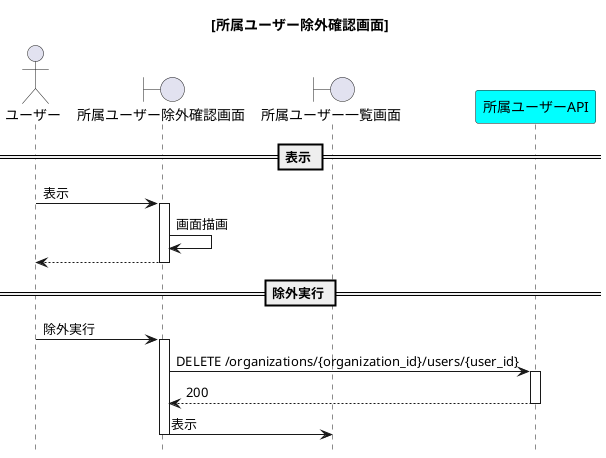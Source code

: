 @startuml{所属ユーザー除外確認画面.png}
title [所属ユーザー除外確認画面]
hide footbox

actor ユーザー as user
boundary 所属ユーザー除外確認画面 as view_1
boundary 所属ユーザー一覧画面 as view_2
participant 所属ユーザーAPI as api_affiliatedusers #cyan

== 表示 ==
user -> view_1:表示
activate view_1
    view_1 -> view_1 :画面描画
    view_1 --> user
deactivate view_1

== 除外実行 ==
user -> view_1:除外実行
activate view_1
    view_1 -> api_affiliatedusers :DELETE /organizations/{organization_id}/users/{user_id}
    activate api_affiliatedusers
        api_affiliatedusers --> view_1 :200
    deactivate api_affiliatedusers
    view_1 -> view_2 :表示
deactivate view_1

@enduml
